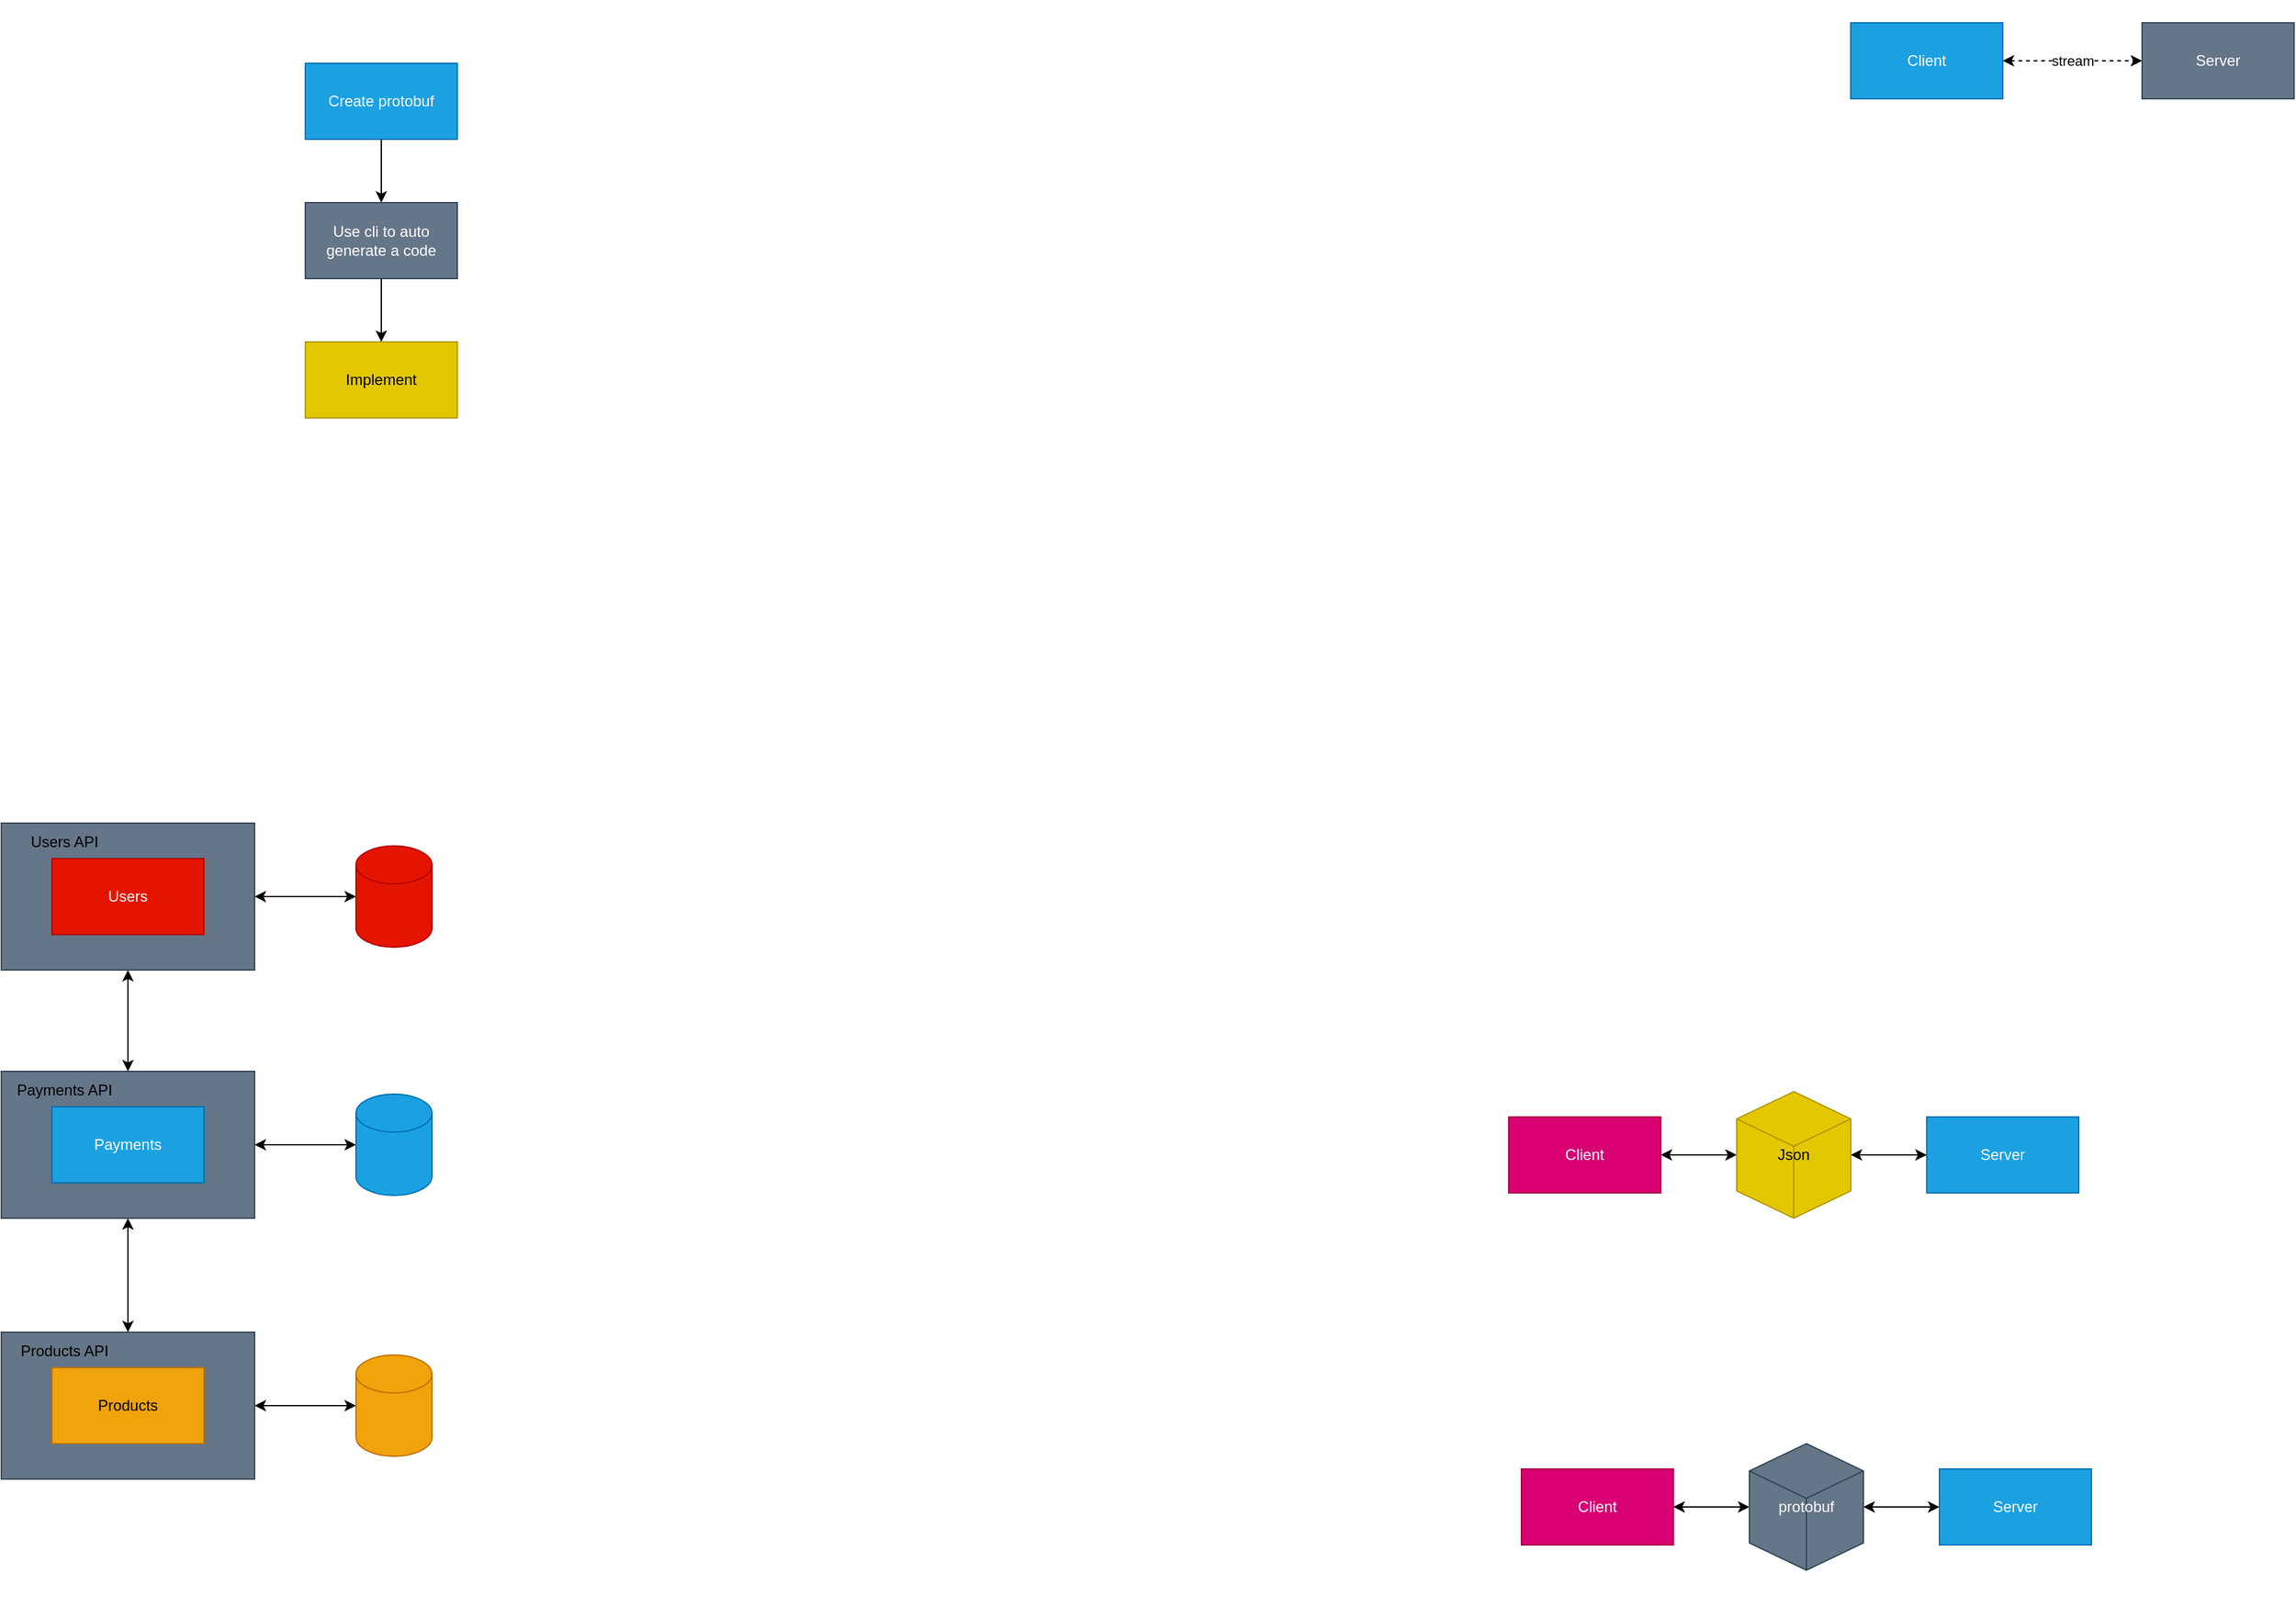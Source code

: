 <mxfile>
    <diagram id="Kejs_qCtY5vQf7NbMlnS" name="Page-1">
        <mxGraphModel dx="846" dy="1432" grid="1" gridSize="10" guides="1" tooltips="1" connect="1" arrows="1" fold="1" page="1" pageScale="1" pageWidth="1169" pageHeight="827" math="0" shadow="0">
            <root>
                <mxCell id="0"/>
                <mxCell id="1" parent="0"/>
                <mxCell id="24" style="edgeStyle=none;html=1;entryX=0;entryY=0.5;entryDx=0;entryDy=0;entryPerimeter=0;startArrow=classic;startFill=1;" parent="1" source="19" target="23" edge="1">
                    <mxGeometry relative="1" as="geometry"/>
                </mxCell>
                <mxCell id="19" value="" style="rounded=0;whiteSpace=wrap;html=1;fillColor=#647687;fontColor=#ffffff;strokeColor=#314354;" parent="1" vertex="1">
                    <mxGeometry x="180" y="562" width="200" height="116" as="geometry"/>
                </mxCell>
                <mxCell id="25" style="edgeStyle=none;html=1;exitX=1;exitY=0.5;exitDx=0;exitDy=0;entryX=0;entryY=0.5;entryDx=0;entryDy=0;entryPerimeter=0;startArrow=classic;startFill=1;" parent="1" source="16" target="22" edge="1">
                    <mxGeometry relative="1" as="geometry"/>
                </mxCell>
                <mxCell id="28" style="edgeStyle=none;html=1;entryX=1;entryY=0;entryDx=0;entryDy=0;startArrow=classic;startFill=1;" parent="1" source="16" target="20" edge="1">
                    <mxGeometry relative="1" as="geometry"/>
                </mxCell>
                <mxCell id="16" value="" style="rounded=0;whiteSpace=wrap;html=1;fillColor=#647687;fontColor=#ffffff;strokeColor=#314354;" parent="1" vertex="1">
                    <mxGeometry x="180" y="356" width="200" height="116" as="geometry"/>
                </mxCell>
                <mxCell id="26" style="edgeStyle=none;html=1;entryX=0;entryY=0.5;entryDx=0;entryDy=0;entryPerimeter=0;startArrow=classic;startFill=1;" parent="1" source="13" target="21" edge="1">
                    <mxGeometry relative="1" as="geometry"/>
                </mxCell>
                <mxCell id="27" style="edgeStyle=none;html=1;entryX=1;entryY=0;entryDx=0;entryDy=0;startArrow=classic;startFill=1;" parent="1" source="13" target="18" edge="1">
                    <mxGeometry relative="1" as="geometry"/>
                </mxCell>
                <mxCell id="13" value="" style="rounded=0;whiteSpace=wrap;html=1;fillColor=#647687;fontColor=#ffffff;strokeColor=#314354;" parent="1" vertex="1">
                    <mxGeometry x="180" y="160" width="200" height="116" as="geometry"/>
                </mxCell>
                <mxCell id="3" value="Products" style="rounded=0;whiteSpace=wrap;html=1;fillColor=#f0a30a;fontColor=#000000;strokeColor=#BD7000;" parent="1" vertex="1">
                    <mxGeometry x="220" y="590" width="120" height="60" as="geometry"/>
                </mxCell>
                <mxCell id="4" value="Users" style="rounded=0;whiteSpace=wrap;html=1;fillColor=#e51400;fontColor=#ffffff;strokeColor=#B20000;" parent="1" vertex="1">
                    <mxGeometry x="220" y="188" width="120" height="60" as="geometry"/>
                </mxCell>
                <mxCell id="5" value="Payments" style="rounded=0;whiteSpace=wrap;html=1;fillColor=#1ba1e2;fontColor=#ffffff;strokeColor=#006EAF;" parent="1" vertex="1">
                    <mxGeometry x="220" y="384" width="120" height="60" as="geometry"/>
                </mxCell>
                <mxCell id="14" value="Users API" style="text;html=1;strokeColor=none;fillColor=none;align=center;verticalAlign=middle;whiteSpace=wrap;rounded=0;" parent="1" vertex="1">
                    <mxGeometry x="180" y="160" width="100" height="30" as="geometry"/>
                </mxCell>
                <mxCell id="18" value="Payments API" style="text;html=1;strokeColor=none;fillColor=none;align=center;verticalAlign=middle;whiteSpace=wrap;rounded=0;" parent="1" vertex="1">
                    <mxGeometry x="180" y="356" width="100" height="30" as="geometry"/>
                </mxCell>
                <mxCell id="20" value="Products API" style="text;html=1;strokeColor=none;fillColor=none;align=center;verticalAlign=middle;whiteSpace=wrap;rounded=0;" parent="1" vertex="1">
                    <mxGeometry x="180" y="562" width="100" height="30" as="geometry"/>
                </mxCell>
                <mxCell id="21" value="" style="shape=cylinder3;whiteSpace=wrap;html=1;boundedLbl=1;backgroundOutline=1;size=15;fillColor=#e51400;fontColor=#ffffff;strokeColor=#B20000;" parent="1" vertex="1">
                    <mxGeometry x="460" y="178" width="60" height="80" as="geometry"/>
                </mxCell>
                <mxCell id="22" value="" style="shape=cylinder3;whiteSpace=wrap;html=1;boundedLbl=1;backgroundOutline=1;size=15;fillColor=#1ba1e2;fontColor=#ffffff;strokeColor=#006EAF;" parent="1" vertex="1">
                    <mxGeometry x="460" y="374" width="60" height="80" as="geometry"/>
                </mxCell>
                <mxCell id="23" value="" style="shape=cylinder3;whiteSpace=wrap;html=1;boundedLbl=1;backgroundOutline=1;size=15;fillColor=#f0a30a;fontColor=#000000;strokeColor=#BD7000;" parent="1" vertex="1">
                    <mxGeometry x="460" y="580" width="60" height="80" as="geometry"/>
                </mxCell>
                <mxCell id="33" style="edgeStyle=none;html=1;entryX=0;entryY=0.5;entryDx=0;entryDy=0;entryPerimeter=0;startArrow=classic;startFill=1;" parent="1" source="29" target="32" edge="1">
                    <mxGeometry relative="1" as="geometry"/>
                </mxCell>
                <mxCell id="29" value="Client" style="rounded=0;whiteSpace=wrap;html=1;fillColor=#d80073;fontColor=#ffffff;strokeColor=#A50040;" parent="1" vertex="1">
                    <mxGeometry x="1370" y="392" width="120" height="60" as="geometry"/>
                </mxCell>
                <mxCell id="31" value="Server" style="rounded=0;whiteSpace=wrap;html=1;fillColor=#1ba1e2;fontColor=#ffffff;strokeColor=#006EAF;" parent="1" vertex="1">
                    <mxGeometry x="1700" y="392" width="120" height="60" as="geometry"/>
                </mxCell>
                <mxCell id="34" style="edgeStyle=none;html=1;entryX=0;entryY=0.5;entryDx=0;entryDy=0;startArrow=classic;startFill=1;" parent="1" source="32" target="31" edge="1">
                    <mxGeometry relative="1" as="geometry"/>
                </mxCell>
                <mxCell id="32" value="Json" style="html=1;whiteSpace=wrap;shape=isoCube2;backgroundOutline=1;isoAngle=15;fillColor=#e3c800;fontColor=#000000;strokeColor=#B09500;" parent="1" vertex="1">
                    <mxGeometry x="1550" y="372" width="90" height="100" as="geometry"/>
                </mxCell>
                <mxCell id="35" style="edgeStyle=none;html=1;entryX=0;entryY=0.5;entryDx=0;entryDy=0;entryPerimeter=0;startArrow=classic;startFill=1;" parent="1" source="36" target="39" edge="1">
                    <mxGeometry relative="1" as="geometry"/>
                </mxCell>
                <mxCell id="36" value="Client" style="rounded=0;whiteSpace=wrap;html=1;fillColor=#d80073;fontColor=#ffffff;strokeColor=#A50040;" parent="1" vertex="1">
                    <mxGeometry x="1380" y="670" width="120" height="60" as="geometry"/>
                </mxCell>
                <mxCell id="37" value="Server" style="rounded=0;whiteSpace=wrap;html=1;fillColor=#1ba1e2;fontColor=#ffffff;strokeColor=#006EAF;" parent="1" vertex="1">
                    <mxGeometry x="1710" y="670" width="120" height="60" as="geometry"/>
                </mxCell>
                <mxCell id="38" style="edgeStyle=none;html=1;entryX=0;entryY=0.5;entryDx=0;entryDy=0;startArrow=classic;startFill=1;" parent="1" source="39" target="37" edge="1">
                    <mxGeometry relative="1" as="geometry"/>
                </mxCell>
                <mxCell id="39" value="protobuf" style="html=1;whiteSpace=wrap;shape=isoCube2;backgroundOutline=1;isoAngle=15;fillColor=#647687;fontColor=#ffffff;strokeColor=#314354;" parent="1" vertex="1">
                    <mxGeometry x="1560" y="650" width="90" height="100" as="geometry"/>
                </mxCell>
                <mxCell id="41" value="" style="shape=image;verticalLabelPosition=bottom;labelBackgroundColor=#ffffff;verticalAlign=top;aspect=fixed;imageAspect=0;image=https://blog.basyskom.com/wp-content/uploads/2020/04/protobuf_google_developer.png;" parent="1" vertex="1">
                    <mxGeometry x="1553.66" y="700" width="102.68" height="78" as="geometry"/>
                </mxCell>
                <mxCell id="46" value="" style="edgeStyle=none;html=1;startArrow=none;startFill=0;" parent="1" source="43" target="45" edge="1">
                    <mxGeometry relative="1" as="geometry"/>
                </mxCell>
                <mxCell id="43" value="Create protobuf" style="rounded=0;whiteSpace=wrap;html=1;fillColor=#1ba1e2;fontColor=#ffffff;strokeColor=#006EAF;" parent="1" vertex="1">
                    <mxGeometry x="420" y="-440" width="120" height="60" as="geometry"/>
                </mxCell>
                <mxCell id="44" value="" style="shape=image;verticalLabelPosition=bottom;labelBackgroundColor=#ffffff;verticalAlign=top;aspect=fixed;imageAspect=0;image=https://blog.basyskom.com/wp-content/uploads/2020/04/protobuf_google_developer.png;" parent="1" vertex="1">
                    <mxGeometry x="370.0" y="-490" width="102.68" height="78" as="geometry"/>
                </mxCell>
                <mxCell id="48" style="edgeStyle=none;html=1;entryX=0.5;entryY=0;entryDx=0;entryDy=0;startArrow=none;startFill=0;" parent="1" source="45" target="47" edge="1">
                    <mxGeometry relative="1" as="geometry"/>
                </mxCell>
                <mxCell id="45" value="Use cli to auto generate a code" style="rounded=0;whiteSpace=wrap;html=1;fillColor=#647687;fontColor=#ffffff;strokeColor=#314354;" parent="1" vertex="1">
                    <mxGeometry x="420" y="-330" width="120" height="60" as="geometry"/>
                </mxCell>
                <mxCell id="47" value="Implement" style="rounded=0;whiteSpace=wrap;html=1;fillColor=#e3c800;fontColor=#000000;strokeColor=#B09500;" parent="1" vertex="1">
                    <mxGeometry x="420" y="-220" width="120" height="60" as="geometry"/>
                </mxCell>
                <mxCell id="56" value="stream" style="edgeStyle=none;html=1;entryX=0;entryY=0.5;entryDx=0;entryDy=0;startArrow=classic;startFill=1;endArrow=classic;endFill=1;dashed=1;" edge="1" parent="1" source="52" target="54">
                    <mxGeometry relative="1" as="geometry"/>
                </mxCell>
                <mxCell id="52" value="Client" style="rounded=0;whiteSpace=wrap;html=1;fillColor=#1ba1e2;fontColor=#ffffff;strokeColor=#006EAF;" vertex="1" parent="1">
                    <mxGeometry x="1640" y="-472" width="120" height="60" as="geometry"/>
                </mxCell>
                <mxCell id="54" value="Server" style="rounded=0;whiteSpace=wrap;html=1;fillColor=#647687;fontColor=#ffffff;strokeColor=#314354;" vertex="1" parent="1">
                    <mxGeometry x="1870" y="-472" width="120" height="60" as="geometry"/>
                </mxCell>
            </root>
        </mxGraphModel>
    </diagram>
</mxfile>
